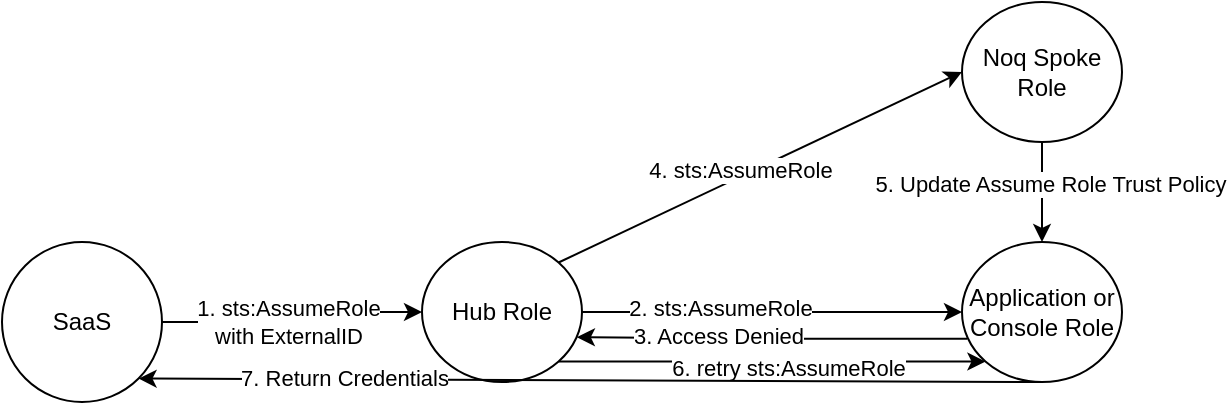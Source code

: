 <mxfile version="16.5.1" type="device"><diagram id="QCZM56xP6HMVUt8_LhWS" name="Page-1"><mxGraphModel dx="1018" dy="665" grid="1" gridSize="10" guides="1" tooltips="1" connect="1" arrows="1" fold="1" page="1" pageScale="1" pageWidth="850" pageHeight="1100" math="0" shadow="0"><root><mxCell id="0"/><mxCell id="1" parent="0"/><mxCell id="UWm9V6HFBoIWOBGDy_IU-3" value="" style="edgeStyle=orthogonalEdgeStyle;rounded=0;orthogonalLoop=1;jettySize=auto;html=1;" parent="1" source="UWm9V6HFBoIWOBGDy_IU-1" target="UWm9V6HFBoIWOBGDy_IU-2" edge="1"><mxGeometry relative="1" as="geometry"/></mxCell><mxCell id="UWm9V6HFBoIWOBGDy_IU-4" value="1. sts:AssumeRole&lt;br&gt;with ExternalID" style="edgeLabel;html=1;align=center;verticalAlign=middle;resizable=0;points=[];" parent="UWm9V6HFBoIWOBGDy_IU-3" vertex="1" connectable="0"><mxGeometry x="-0.073" relative="1" as="geometry"><mxPoint as="offset"/></mxGeometry></mxCell><mxCell id="UWm9V6HFBoIWOBGDy_IU-1" value="SaaS" style="ellipse;whiteSpace=wrap;html=1;" parent="1" vertex="1"><mxGeometry x="100" y="240" width="80" height="80" as="geometry"/></mxCell><mxCell id="UWm9V6HFBoIWOBGDy_IU-6" value="" style="edgeStyle=orthogonalEdgeStyle;rounded=0;orthogonalLoop=1;jettySize=auto;html=1;" parent="1" source="UWm9V6HFBoIWOBGDy_IU-2" target="UWm9V6HFBoIWOBGDy_IU-5" edge="1"><mxGeometry relative="1" as="geometry"/></mxCell><mxCell id="UWm9V6HFBoIWOBGDy_IU-7" value="2. sts:AssumeRole" style="edgeLabel;html=1;align=center;verticalAlign=middle;resizable=0;points=[];" parent="UWm9V6HFBoIWOBGDy_IU-6" vertex="1" connectable="0"><mxGeometry x="-0.275" y="2" relative="1" as="geometry"><mxPoint as="offset"/></mxGeometry></mxCell><mxCell id="UWm9V6HFBoIWOBGDy_IU-10" style="rounded=0;orthogonalLoop=1;jettySize=auto;html=1;exitX=1;exitY=0;exitDx=0;exitDy=0;entryX=0;entryY=0.5;entryDx=0;entryDy=0;" parent="1" source="UWm9V6HFBoIWOBGDy_IU-2" target="UWm9V6HFBoIWOBGDy_IU-11" edge="1"><mxGeometry relative="1" as="geometry"><mxPoint x="580" y="190" as="targetPoint"/></mxGeometry></mxCell><mxCell id="UWm9V6HFBoIWOBGDy_IU-12" value="4. sts:AssumeRole" style="edgeLabel;html=1;align=center;verticalAlign=middle;resizable=0;points=[];" parent="UWm9V6HFBoIWOBGDy_IU-10" vertex="1" connectable="0"><mxGeometry x="-0.087" y="3" relative="1" as="geometry"><mxPoint as="offset"/></mxGeometry></mxCell><mxCell id="UWm9V6HFBoIWOBGDy_IU-15" style="edgeStyle=none;rounded=0;orthogonalLoop=1;jettySize=auto;html=1;exitX=1;exitY=1;exitDx=0;exitDy=0;entryX=0;entryY=1;entryDx=0;entryDy=0;" parent="1" source="UWm9V6HFBoIWOBGDy_IU-2" target="UWm9V6HFBoIWOBGDy_IU-5" edge="1"><mxGeometry relative="1" as="geometry"/></mxCell><mxCell id="UWm9V6HFBoIWOBGDy_IU-16" value="6. retry sts:AssumeRole" style="edgeLabel;html=1;align=center;verticalAlign=middle;resizable=0;points=[];" parent="UWm9V6HFBoIWOBGDy_IU-15" vertex="1" connectable="0"><mxGeometry x="0.074" y="-3" relative="1" as="geometry"><mxPoint as="offset"/></mxGeometry></mxCell><mxCell id="UWm9V6HFBoIWOBGDy_IU-2" value="Hub Role" style="ellipse;whiteSpace=wrap;html=1;" parent="1" vertex="1"><mxGeometry x="310" y="240" width="80" height="70" as="geometry"/></mxCell><mxCell id="UWm9V6HFBoIWOBGDy_IU-8" style="edgeStyle=orthogonalEdgeStyle;rounded=0;orthogonalLoop=1;jettySize=auto;html=1;exitX=0.033;exitY=0.691;exitDx=0;exitDy=0;entryX=0.968;entryY=0.68;entryDx=0;entryDy=0;exitPerimeter=0;entryPerimeter=0;" parent="1" source="UWm9V6HFBoIWOBGDy_IU-5" target="UWm9V6HFBoIWOBGDy_IU-2" edge="1"><mxGeometry relative="1" as="geometry"/></mxCell><mxCell id="UWm9V6HFBoIWOBGDy_IU-9" value="3. Access Denied" style="edgeLabel;html=1;align=center;verticalAlign=middle;resizable=0;points=[];" parent="UWm9V6HFBoIWOBGDy_IU-8" vertex="1" connectable="0"><mxGeometry x="0.281" y="-1" relative="1" as="geometry"><mxPoint as="offset"/></mxGeometry></mxCell><mxCell id="UWm9V6HFBoIWOBGDy_IU-20" style="edgeStyle=none;rounded=0;orthogonalLoop=1;jettySize=auto;html=1;exitX=0.5;exitY=1;exitDx=0;exitDy=0;entryX=1;entryY=1;entryDx=0;entryDy=0;" parent="1" source="UWm9V6HFBoIWOBGDy_IU-5" target="UWm9V6HFBoIWOBGDy_IU-1" edge="1"><mxGeometry relative="1" as="geometry"/></mxCell><mxCell id="UWm9V6HFBoIWOBGDy_IU-21" value="7. Return Credentials" style="edgeLabel;html=1;align=center;verticalAlign=middle;resizable=0;points=[];" parent="UWm9V6HFBoIWOBGDy_IU-20" vertex="1" connectable="0"><mxGeometry x="0.547" y="-1" relative="1" as="geometry"><mxPoint as="offset"/></mxGeometry></mxCell><mxCell id="UWm9V6HFBoIWOBGDy_IU-5" value="Application or Console Role" style="ellipse;whiteSpace=wrap;html=1;" parent="1" vertex="1"><mxGeometry x="580" y="240" width="80" height="70" as="geometry"/></mxCell><mxCell id="UWm9V6HFBoIWOBGDy_IU-13" value="" style="edgeStyle=none;rounded=0;orthogonalLoop=1;jettySize=auto;html=1;" parent="1" source="UWm9V6HFBoIWOBGDy_IU-11" target="UWm9V6HFBoIWOBGDy_IU-5" edge="1"><mxGeometry relative="1" as="geometry"/></mxCell><mxCell id="UWm9V6HFBoIWOBGDy_IU-14" value="5. Update Assume Role Trust Policy" style="edgeLabel;html=1;align=center;verticalAlign=middle;resizable=0;points=[];" parent="UWm9V6HFBoIWOBGDy_IU-13" vertex="1" connectable="0"><mxGeometry x="-0.175" y="4" relative="1" as="geometry"><mxPoint as="offset"/></mxGeometry></mxCell><mxCell id="UWm9V6HFBoIWOBGDy_IU-11" value="Noq Spoke Role" style="ellipse;whiteSpace=wrap;html=1;" parent="1" vertex="1"><mxGeometry x="580" y="120" width="80" height="70" as="geometry"/></mxCell></root></mxGraphModel></diagram></mxfile>